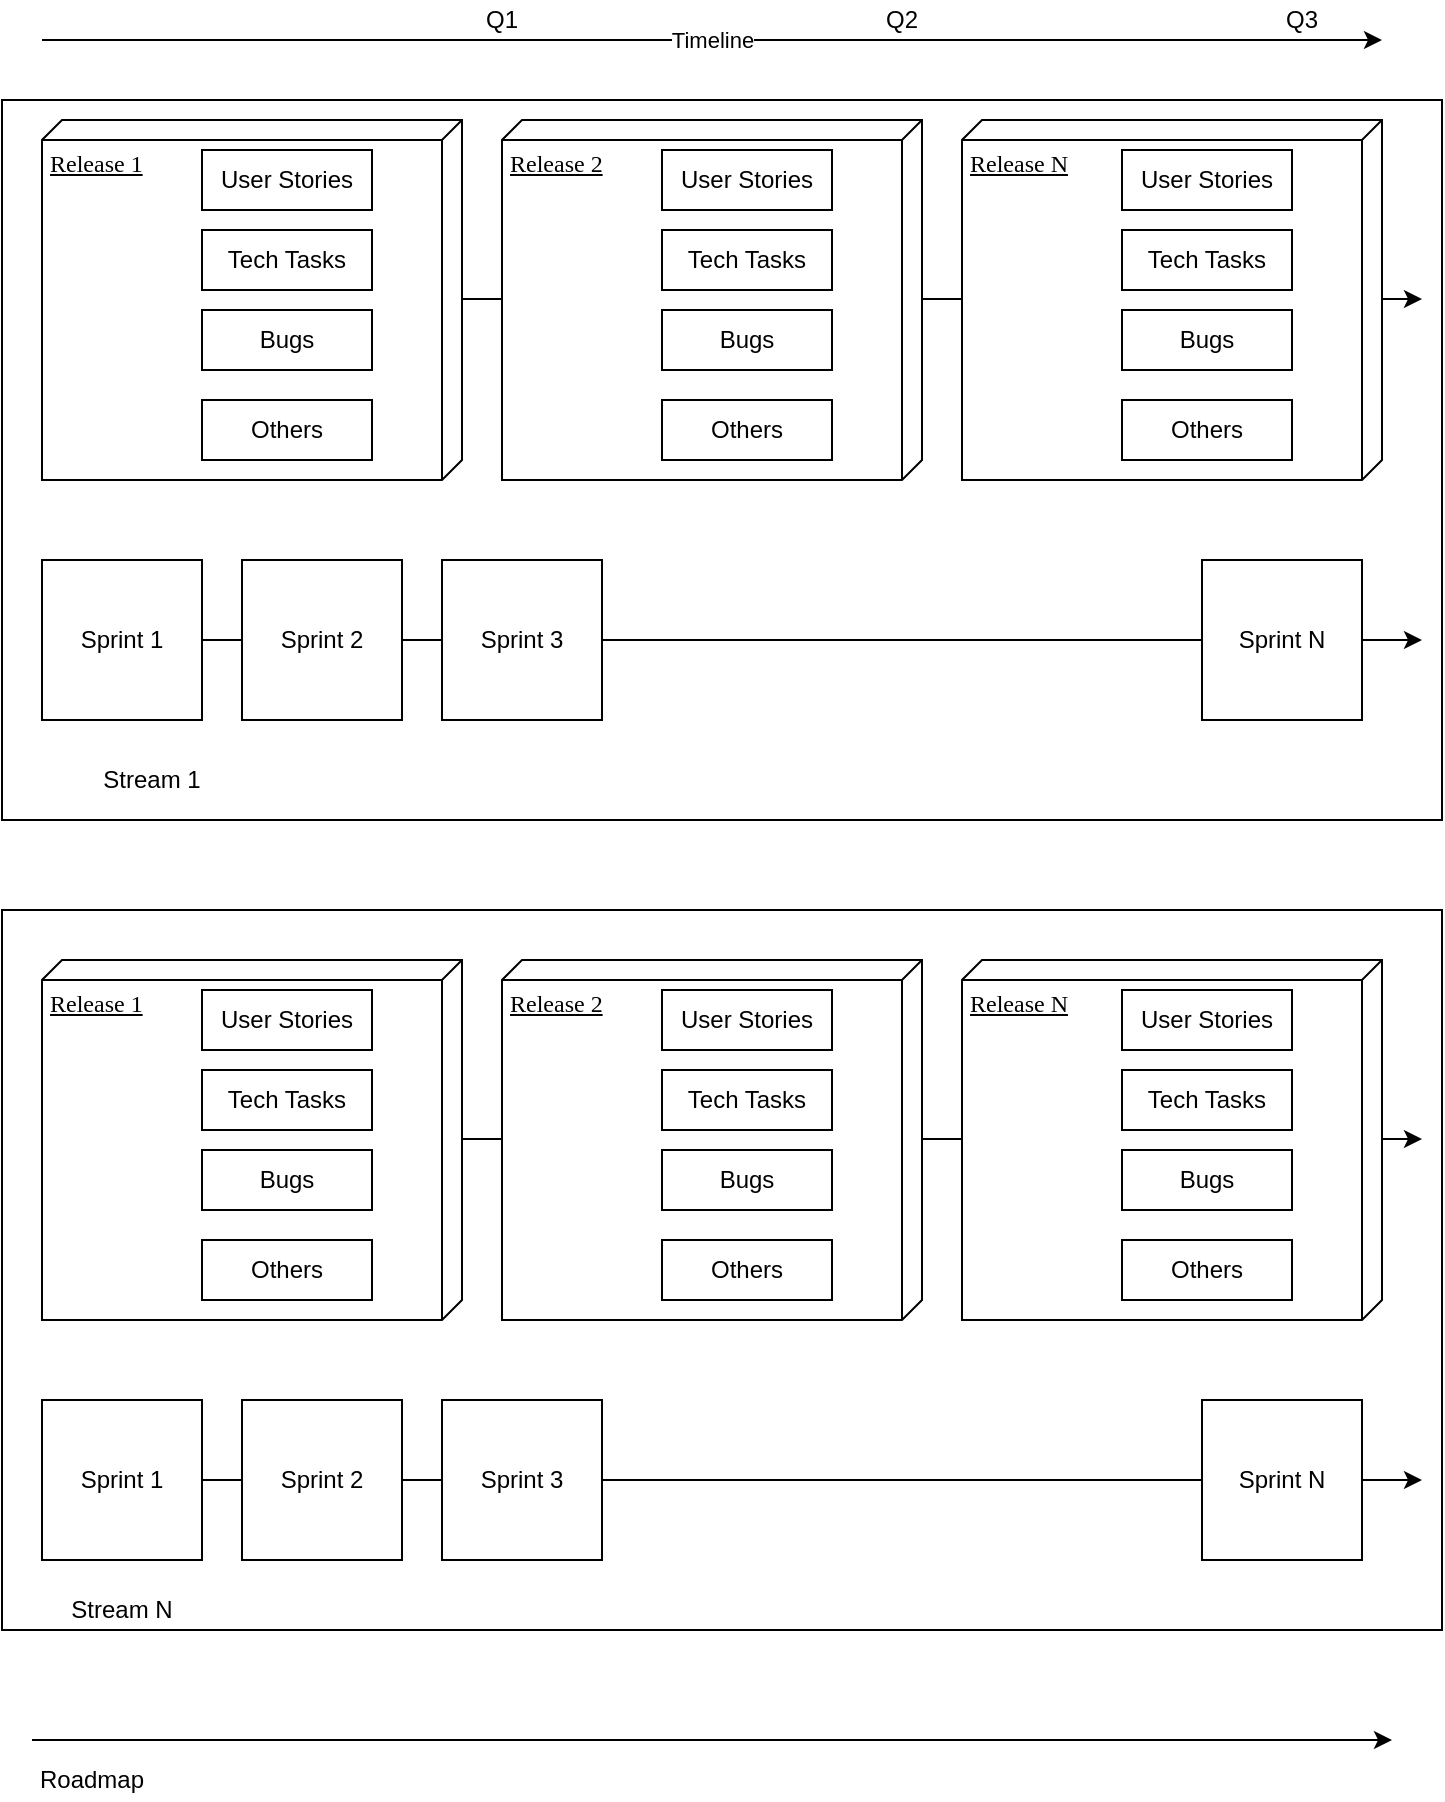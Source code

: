 <mxfile version="14.3.2" type="github" pages="2">
  <diagram name="Jira - Structure" id="5f0bae14-7c28-e335-631c-24af17079c00">
    <mxGraphModel dx="1102" dy="634" grid="1" gridSize="10" guides="1" tooltips="1" connect="1" arrows="1" fold="1" page="1" pageScale="1" pageWidth="1100" pageHeight="850" background="#ffffff" math="0" shadow="0">
      <root>
        <mxCell id="0" />
        <mxCell id="1" parent="0" />
        <mxCell id="KZfEq4PjZTaoLLtRf_3A-20" value="" style="rounded=0;whiteSpace=wrap;html=1;" vertex="1" parent="1">
          <mxGeometry x="100" y="60" width="720" height="360" as="geometry" />
        </mxCell>
        <mxCell id="KZfEq4PjZTaoLLtRf_3A-17" style="edgeStyle=orthogonalEdgeStyle;rounded=0;orthogonalLoop=1;jettySize=auto;html=1;exitX=0;exitY=0.5;exitDx=0;exitDy=0;" edge="1" parent="1">
          <mxGeometry relative="1" as="geometry">
            <mxPoint x="120" y="159.5" as="sourcePoint" />
            <mxPoint x="810" y="159.5" as="targetPoint" />
            <Array as="points">
              <mxPoint x="620" y="159.5" />
              <mxPoint x="620" y="159.5" />
            </Array>
          </mxGeometry>
        </mxCell>
        <mxCell id="KZfEq4PjZTaoLLtRf_3A-16" style="edgeStyle=orthogonalEdgeStyle;rounded=0;orthogonalLoop=1;jettySize=auto;html=1;exitX=0;exitY=0.5;exitDx=0;exitDy=0;" edge="1" parent="1" source="KZfEq4PjZTaoLLtRf_3A-11">
          <mxGeometry relative="1" as="geometry">
            <mxPoint x="810" y="330" as="targetPoint" />
            <Array as="points">
              <mxPoint x="620" y="330" />
              <mxPoint x="620" y="330" />
            </Array>
          </mxGeometry>
        </mxCell>
        <mxCell id="39150e848f15840c-1" value="Release 1" style="verticalAlign=top;align=left;spacingTop=8;spacingLeft=2;spacingRight=12;shape=cube;size=10;direction=south;fontStyle=4;html=1;rounded=0;shadow=0;comic=0;labelBackgroundColor=none;strokeWidth=1;fontFamily=Verdana;fontSize=12" parent="1" vertex="1">
          <mxGeometry x="120" y="70" width="210" height="180" as="geometry" />
        </mxCell>
        <mxCell id="zYBQ2tV1xO66oVyMY-6t-7" value="User Stories" style="rounded=0;whiteSpace=wrap;html=1;" vertex="1" parent="1">
          <mxGeometry x="200" y="85" width="85" height="30" as="geometry" />
        </mxCell>
        <mxCell id="zYBQ2tV1xO66oVyMY-6t-8" value="Tech Tasks" style="rounded=0;whiteSpace=wrap;html=1;" vertex="1" parent="1">
          <mxGeometry x="200" y="125" width="85" height="30" as="geometry" />
        </mxCell>
        <mxCell id="zYBQ2tV1xO66oVyMY-6t-9" value="Bugs" style="rounded=0;whiteSpace=wrap;html=1;" vertex="1" parent="1">
          <mxGeometry x="200" y="165" width="85" height="30" as="geometry" />
        </mxCell>
        <mxCell id="zYBQ2tV1xO66oVyMY-6t-14" value="Timeline" style="endArrow=classic;html=1;" edge="1" parent="1">
          <mxGeometry relative="1" as="geometry">
            <mxPoint x="120" y="30" as="sourcePoint" />
            <mxPoint x="790" y="30" as="targetPoint" />
          </mxGeometry>
        </mxCell>
        <mxCell id="zYBQ2tV1xO66oVyMY-6t-16" value="Release 2" style="verticalAlign=top;align=left;spacingTop=8;spacingLeft=2;spacingRight=12;shape=cube;size=10;direction=south;fontStyle=4;html=1;rounded=0;shadow=0;comic=0;labelBackgroundColor=none;strokeWidth=1;fontFamily=Verdana;fontSize=12" vertex="1" parent="1">
          <mxGeometry x="350" y="70" width="210" height="180" as="geometry" />
        </mxCell>
        <mxCell id="zYBQ2tV1xO66oVyMY-6t-17" value="User Stories" style="rounded=0;whiteSpace=wrap;html=1;" vertex="1" parent="1">
          <mxGeometry x="430" y="85" width="85" height="30" as="geometry" />
        </mxCell>
        <mxCell id="zYBQ2tV1xO66oVyMY-6t-18" value="Tech Tasks" style="rounded=0;whiteSpace=wrap;html=1;" vertex="1" parent="1">
          <mxGeometry x="430" y="125" width="85" height="30" as="geometry" />
        </mxCell>
        <mxCell id="zYBQ2tV1xO66oVyMY-6t-19" value="Bugs" style="rounded=0;whiteSpace=wrap;html=1;" vertex="1" parent="1">
          <mxGeometry x="430" y="165" width="85" height="30" as="geometry" />
        </mxCell>
        <mxCell id="zYBQ2tV1xO66oVyMY-6t-20" value="Release N" style="verticalAlign=top;align=left;spacingTop=8;spacingLeft=2;spacingRight=12;shape=cube;size=10;direction=south;fontStyle=4;html=1;rounded=0;shadow=0;comic=0;labelBackgroundColor=none;strokeWidth=1;fontFamily=Verdana;fontSize=12" vertex="1" parent="1">
          <mxGeometry x="580" y="70" width="210" height="180" as="geometry" />
        </mxCell>
        <mxCell id="zYBQ2tV1xO66oVyMY-6t-21" value="User Stories" style="rounded=0;whiteSpace=wrap;html=1;" vertex="1" parent="1">
          <mxGeometry x="660" y="85" width="85" height="30" as="geometry" />
        </mxCell>
        <mxCell id="zYBQ2tV1xO66oVyMY-6t-22" value="Tech Tasks" style="rounded=0;whiteSpace=wrap;html=1;" vertex="1" parent="1">
          <mxGeometry x="660" y="125" width="85" height="30" as="geometry" />
        </mxCell>
        <mxCell id="zYBQ2tV1xO66oVyMY-6t-23" value="Bugs" style="rounded=0;whiteSpace=wrap;html=1;" vertex="1" parent="1">
          <mxGeometry x="660" y="165" width="85" height="30" as="geometry" />
        </mxCell>
        <mxCell id="LvQOMLrBuf0VgDN2-tLI-3" value="Others" style="rounded=0;whiteSpace=wrap;html=1;" vertex="1" parent="1">
          <mxGeometry x="200" y="210" width="85" height="30" as="geometry" />
        </mxCell>
        <mxCell id="LvQOMLrBuf0VgDN2-tLI-5" value="Others" style="rounded=0;whiteSpace=wrap;html=1;" vertex="1" parent="1">
          <mxGeometry x="430" y="210" width="85" height="30" as="geometry" />
        </mxCell>
        <mxCell id="LvQOMLrBuf0VgDN2-tLI-6" value="Others" style="rounded=0;whiteSpace=wrap;html=1;" vertex="1" parent="1">
          <mxGeometry x="660" y="210" width="85" height="30" as="geometry" />
        </mxCell>
        <mxCell id="KZfEq4PjZTaoLLtRf_3A-4" value="" style="endArrow=classic;html=1;" edge="1" parent="1">
          <mxGeometry relative="1" as="geometry">
            <mxPoint x="115" y="880" as="sourcePoint" />
            <mxPoint x="795" y="880" as="targetPoint" />
          </mxGeometry>
        </mxCell>
        <mxCell id="KZfEq4PjZTaoLLtRf_3A-7" value="Q1" style="text;html=1;strokeColor=none;fillColor=none;align=center;verticalAlign=middle;whiteSpace=wrap;rounded=0;" vertex="1" parent="1">
          <mxGeometry x="330" y="10" width="40" height="20" as="geometry" />
        </mxCell>
        <mxCell id="KZfEq4PjZTaoLLtRf_3A-8" value="Q2" style="text;html=1;strokeColor=none;fillColor=none;align=center;verticalAlign=middle;whiteSpace=wrap;rounded=0;" vertex="1" parent="1">
          <mxGeometry x="530" y="10" width="40" height="20" as="geometry" />
        </mxCell>
        <mxCell id="KZfEq4PjZTaoLLtRf_3A-9" value="Roadmap" style="text;html=1;strokeColor=none;fillColor=none;align=center;verticalAlign=middle;whiteSpace=wrap;rounded=0;" vertex="1" parent="1">
          <mxGeometry x="130" y="890" width="30" height="20" as="geometry" />
        </mxCell>
        <mxCell id="KZfEq4PjZTaoLLtRf_3A-10" value="Q3" style="text;html=1;strokeColor=none;fillColor=none;align=center;verticalAlign=middle;whiteSpace=wrap;rounded=0;" vertex="1" parent="1">
          <mxGeometry x="730" y="10" width="40" height="20" as="geometry" />
        </mxCell>
        <mxCell id="KZfEq4PjZTaoLLtRf_3A-11" value="Sprint 1" style="whiteSpace=wrap;html=1;aspect=fixed;" vertex="1" parent="1">
          <mxGeometry x="120" y="290" width="80" height="80" as="geometry" />
        </mxCell>
        <mxCell id="KZfEq4PjZTaoLLtRf_3A-12" value="Sprint 2" style="whiteSpace=wrap;html=1;aspect=fixed;" vertex="1" parent="1">
          <mxGeometry x="220" y="290" width="80" height="80" as="geometry" />
        </mxCell>
        <mxCell id="KZfEq4PjZTaoLLtRf_3A-13" value="Sprint 3" style="whiteSpace=wrap;html=1;aspect=fixed;" vertex="1" parent="1">
          <mxGeometry x="320" y="290" width="80" height="80" as="geometry" />
        </mxCell>
        <mxCell id="KZfEq4PjZTaoLLtRf_3A-14" value="Sprint N" style="whiteSpace=wrap;html=1;aspect=fixed;" vertex="1" parent="1">
          <mxGeometry x="700" y="290" width="80" height="80" as="geometry" />
        </mxCell>
        <UserObject label="Stream 1" placeholders="1" name="Variable" id="KZfEq4PjZTaoLLtRf_3A-21">
          <mxCell style="text;html=1;strokeColor=none;fillColor=none;align=center;verticalAlign=middle;whiteSpace=wrap;overflow=hidden;" vertex="1" parent="1">
            <mxGeometry x="120" y="390" width="110" height="20" as="geometry" />
          </mxCell>
        </UserObject>
        <mxCell id="KZfEq4PjZTaoLLtRf_3A-46" value="" style="rounded=0;whiteSpace=wrap;html=1;" vertex="1" parent="1">
          <mxGeometry x="100" y="465" width="720" height="360" as="geometry" />
        </mxCell>
        <mxCell id="KZfEq4PjZTaoLLtRf_3A-47" style="edgeStyle=orthogonalEdgeStyle;rounded=0;orthogonalLoop=1;jettySize=auto;html=1;exitX=0;exitY=0.5;exitDx=0;exitDy=0;" edge="1" parent="1">
          <mxGeometry relative="1" as="geometry">
            <mxPoint x="120" y="579.5" as="sourcePoint" />
            <mxPoint x="810" y="579.5" as="targetPoint" />
            <Array as="points">
              <mxPoint x="620" y="579.5" />
              <mxPoint x="620" y="579.5" />
            </Array>
          </mxGeometry>
        </mxCell>
        <mxCell id="KZfEq4PjZTaoLLtRf_3A-48" style="edgeStyle=orthogonalEdgeStyle;rounded=0;orthogonalLoop=1;jettySize=auto;html=1;exitX=0;exitY=0.5;exitDx=0;exitDy=0;" edge="1" parent="1" source="KZfEq4PjZTaoLLtRf_3A-64">
          <mxGeometry relative="1" as="geometry">
            <mxPoint x="810" y="750" as="targetPoint" />
            <Array as="points">
              <mxPoint x="620" y="750" />
              <mxPoint x="620" y="750" />
            </Array>
          </mxGeometry>
        </mxCell>
        <mxCell id="KZfEq4PjZTaoLLtRf_3A-49" value="Release 1" style="verticalAlign=top;align=left;spacingTop=8;spacingLeft=2;spacingRight=12;shape=cube;size=10;direction=south;fontStyle=4;html=1;rounded=0;shadow=0;comic=0;labelBackgroundColor=none;strokeWidth=1;fontFamily=Verdana;fontSize=12" vertex="1" parent="1">
          <mxGeometry x="120" y="490" width="210" height="180" as="geometry" />
        </mxCell>
        <mxCell id="KZfEq4PjZTaoLLtRf_3A-50" value="User Stories" style="rounded=0;whiteSpace=wrap;html=1;" vertex="1" parent="1">
          <mxGeometry x="200" y="505" width="85" height="30" as="geometry" />
        </mxCell>
        <mxCell id="KZfEq4PjZTaoLLtRf_3A-51" value="Tech Tasks" style="rounded=0;whiteSpace=wrap;html=1;" vertex="1" parent="1">
          <mxGeometry x="200" y="545" width="85" height="30" as="geometry" />
        </mxCell>
        <mxCell id="KZfEq4PjZTaoLLtRf_3A-52" value="Bugs" style="rounded=0;whiteSpace=wrap;html=1;" vertex="1" parent="1">
          <mxGeometry x="200" y="585" width="85" height="30" as="geometry" />
        </mxCell>
        <mxCell id="KZfEq4PjZTaoLLtRf_3A-53" value="Release 2" style="verticalAlign=top;align=left;spacingTop=8;spacingLeft=2;spacingRight=12;shape=cube;size=10;direction=south;fontStyle=4;html=1;rounded=0;shadow=0;comic=0;labelBackgroundColor=none;strokeWidth=1;fontFamily=Verdana;fontSize=12" vertex="1" parent="1">
          <mxGeometry x="350" y="490" width="210" height="180" as="geometry" />
        </mxCell>
        <mxCell id="KZfEq4PjZTaoLLtRf_3A-54" value="User Stories" style="rounded=0;whiteSpace=wrap;html=1;" vertex="1" parent="1">
          <mxGeometry x="430" y="505" width="85" height="30" as="geometry" />
        </mxCell>
        <mxCell id="KZfEq4PjZTaoLLtRf_3A-55" value="Tech Tasks" style="rounded=0;whiteSpace=wrap;html=1;" vertex="1" parent="1">
          <mxGeometry x="430" y="545" width="85" height="30" as="geometry" />
        </mxCell>
        <mxCell id="KZfEq4PjZTaoLLtRf_3A-56" value="Bugs" style="rounded=0;whiteSpace=wrap;html=1;" vertex="1" parent="1">
          <mxGeometry x="430" y="585" width="85" height="30" as="geometry" />
        </mxCell>
        <mxCell id="KZfEq4PjZTaoLLtRf_3A-57" value="Release N" style="verticalAlign=top;align=left;spacingTop=8;spacingLeft=2;spacingRight=12;shape=cube;size=10;direction=south;fontStyle=4;html=1;rounded=0;shadow=0;comic=0;labelBackgroundColor=none;strokeWidth=1;fontFamily=Verdana;fontSize=12" vertex="1" parent="1">
          <mxGeometry x="580" y="490" width="210" height="180" as="geometry" />
        </mxCell>
        <mxCell id="KZfEq4PjZTaoLLtRf_3A-58" value="User Stories" style="rounded=0;whiteSpace=wrap;html=1;" vertex="1" parent="1">
          <mxGeometry x="660" y="505" width="85" height="30" as="geometry" />
        </mxCell>
        <mxCell id="KZfEq4PjZTaoLLtRf_3A-59" value="Tech Tasks" style="rounded=0;whiteSpace=wrap;html=1;" vertex="1" parent="1">
          <mxGeometry x="660" y="545" width="85" height="30" as="geometry" />
        </mxCell>
        <mxCell id="KZfEq4PjZTaoLLtRf_3A-60" value="Bugs" style="rounded=0;whiteSpace=wrap;html=1;" vertex="1" parent="1">
          <mxGeometry x="660" y="585" width="85" height="30" as="geometry" />
        </mxCell>
        <mxCell id="KZfEq4PjZTaoLLtRf_3A-61" value="Others" style="rounded=0;whiteSpace=wrap;html=1;" vertex="1" parent="1">
          <mxGeometry x="200" y="630" width="85" height="30" as="geometry" />
        </mxCell>
        <mxCell id="KZfEq4PjZTaoLLtRf_3A-62" value="Others" style="rounded=0;whiteSpace=wrap;html=1;" vertex="1" parent="1">
          <mxGeometry x="430" y="630" width="85" height="30" as="geometry" />
        </mxCell>
        <mxCell id="KZfEq4PjZTaoLLtRf_3A-63" value="Others" style="rounded=0;whiteSpace=wrap;html=1;" vertex="1" parent="1">
          <mxGeometry x="660" y="630" width="85" height="30" as="geometry" />
        </mxCell>
        <mxCell id="KZfEq4PjZTaoLLtRf_3A-64" value="Sprint 1" style="whiteSpace=wrap;html=1;aspect=fixed;" vertex="1" parent="1">
          <mxGeometry x="120" y="710" width="80" height="80" as="geometry" />
        </mxCell>
        <mxCell id="KZfEq4PjZTaoLLtRf_3A-65" value="Sprint 2" style="whiteSpace=wrap;html=1;aspect=fixed;" vertex="1" parent="1">
          <mxGeometry x="220" y="710" width="80" height="80" as="geometry" />
        </mxCell>
        <mxCell id="KZfEq4PjZTaoLLtRf_3A-66" value="Sprint 3" style="whiteSpace=wrap;html=1;aspect=fixed;" vertex="1" parent="1">
          <mxGeometry x="320" y="710" width="80" height="80" as="geometry" />
        </mxCell>
        <mxCell id="KZfEq4PjZTaoLLtRf_3A-67" value="Sprint N" style="whiteSpace=wrap;html=1;aspect=fixed;" vertex="1" parent="1">
          <mxGeometry x="700" y="710" width="80" height="80" as="geometry" />
        </mxCell>
        <UserObject label="Stream N" placeholders="1" name="Variable" id="KZfEq4PjZTaoLLtRf_3A-68">
          <mxCell style="text;html=1;strokeColor=none;fillColor=none;align=center;verticalAlign=middle;whiteSpace=wrap;overflow=hidden;" vertex="1" parent="1">
            <mxGeometry x="105" y="805" width="110" height="20" as="geometry" />
          </mxCell>
        </UserObject>
      </root>
    </mxGraphModel>
  </diagram>
  <diagram id="QD87t_91pNnKGs3e3rFS" name="Workflow - User Story">
    <mxGraphModel dx="1102" dy="1734" grid="1" gridSize="10" guides="1" tooltips="1" connect="1" arrows="1" fold="1" page="1" pageScale="1" pageWidth="850" pageHeight="1100" math="0" shadow="0">
      <root>
        <mxCell id="zmtpLnxHm4_QA1hhfhCr-0" />
        <mxCell id="zmtpLnxHm4_QA1hhfhCr-1" parent="zmtpLnxHm4_QA1hhfhCr-0" />
        <mxCell id="beQyS2hSrf4CINl6--2y-61" style="edgeStyle=orthogonalEdgeStyle;rounded=0;orthogonalLoop=1;jettySize=auto;html=1;entryX=0.5;entryY=1;entryDx=0;entryDy=0;" edge="1" parent="zmtpLnxHm4_QA1hhfhCr-1" source="beQyS2hSrf4CINl6--2y-1" target="beQyS2hSrf4CINl6--2y-7">
          <mxGeometry relative="1" as="geometry" />
        </mxCell>
        <mxCell id="beQyS2hSrf4CINl6--2y-1" value="" style="rounded=0;whiteSpace=wrap;html=1;" vertex="1" parent="zmtpLnxHm4_QA1hhfhCr-1">
          <mxGeometry x="320" y="150" width="120" height="30" as="geometry" />
        </mxCell>
        <mxCell id="beQyS2hSrf4CINl6--2y-2" value="&lt;font style=&quot;font-size: 14px&quot;&gt;Defined&lt;/font&gt;" style="text;html=1;strokeColor=none;fillColor=none;align=center;verticalAlign=middle;whiteSpace=wrap;rounded=0;" vertex="1" parent="zmtpLnxHm4_QA1hhfhCr-1">
          <mxGeometry x="360" y="155" width="40" height="20" as="geometry" />
        </mxCell>
        <mxCell id="beQyS2hSrf4CINl6--2y-47" style="edgeStyle=orthogonalEdgeStyle;rounded=0;orthogonalLoop=1;jettySize=auto;html=1;exitX=1;exitY=0.5;exitDx=0;exitDy=0;entryX=0.5;entryY=0;entryDx=0;entryDy=0;" edge="1" parent="zmtpLnxHm4_QA1hhfhCr-1" source="beQyS2hSrf4CINl6--2y-3" target="beQyS2hSrf4CINl6--2y-2">
          <mxGeometry relative="1" as="geometry" />
        </mxCell>
        <mxCell id="beQyS2hSrf4CINl6--2y-3" value="" style="rounded=0;whiteSpace=wrap;html=1;" vertex="1" parent="zmtpLnxHm4_QA1hhfhCr-1">
          <mxGeometry x="170" y="100" width="120" height="30" as="geometry" />
        </mxCell>
        <mxCell id="beQyS2hSrf4CINl6--2y-4" value="&lt;font style=&quot;font-size: 14px&quot;&gt;Analysis&lt;/font&gt;" style="text;html=1;strokeColor=none;fillColor=none;align=center;verticalAlign=middle;whiteSpace=wrap;rounded=0;" vertex="1" parent="zmtpLnxHm4_QA1hhfhCr-1">
          <mxGeometry x="210" y="105" width="40" height="20" as="geometry" />
        </mxCell>
        <mxCell id="beQyS2hSrf4CINl6--2y-7" value="" style="rounded=0;whiteSpace=wrap;html=1;" vertex="1" parent="zmtpLnxHm4_QA1hhfhCr-1">
          <mxGeometry x="40" y="50" width="120" height="30" as="geometry" />
        </mxCell>
        <mxCell id="beQyS2hSrf4CINl6--2y-8" value="&lt;font style=&quot;font-size: 14px&quot;&gt;Open&lt;/font&gt;" style="text;html=1;strokeColor=none;fillColor=none;align=center;verticalAlign=middle;whiteSpace=wrap;rounded=0;" vertex="1" parent="zmtpLnxHm4_QA1hhfhCr-1">
          <mxGeometry x="80" y="55" width="40" height="20" as="geometry" />
        </mxCell>
        <mxCell id="beQyS2hSrf4CINl6--2y-57" style="edgeStyle=orthogonalEdgeStyle;rounded=0;orthogonalLoop=1;jettySize=auto;html=1;entryX=0;entryY=0.5;entryDx=0;entryDy=0;" edge="1" parent="zmtpLnxHm4_QA1hhfhCr-1" source="beQyS2hSrf4CINl6--2y-9" target="beQyS2hSrf4CINl6--2y-14">
          <mxGeometry relative="1" as="geometry" />
        </mxCell>
        <mxCell id="beQyS2hSrf4CINl6--2y-9" value="" style="rounded=0;whiteSpace=wrap;html=1;" vertex="1" parent="zmtpLnxHm4_QA1hhfhCr-1">
          <mxGeometry x="1310" y="235" width="120" height="30" as="geometry" />
        </mxCell>
        <mxCell id="beQyS2hSrf4CINl6--2y-10" value="&lt;font style=&quot;font-size: 14px&quot;&gt;Done&lt;/font&gt;" style="text;html=1;strokeColor=none;fillColor=none;align=center;verticalAlign=middle;whiteSpace=wrap;rounded=0;" vertex="1" parent="zmtpLnxHm4_QA1hhfhCr-1">
          <mxGeometry x="1350" y="240" width="40" height="20" as="geometry" />
        </mxCell>
        <mxCell id="beQyS2hSrf4CINl6--2y-59" style="edgeStyle=orthogonalEdgeStyle;rounded=0;orthogonalLoop=1;jettySize=auto;html=1;entryX=1;entryY=0.75;entryDx=0;entryDy=0;" edge="1" parent="zmtpLnxHm4_QA1hhfhCr-1" source="beQyS2hSrf4CINl6--2y-14" target="beQyS2hSrf4CINl6--2y-24">
          <mxGeometry relative="1" as="geometry">
            <Array as="points">
              <mxPoint x="1540" y="413" />
            </Array>
          </mxGeometry>
        </mxCell>
        <mxCell id="beQyS2hSrf4CINl6--2y-14" value="" style="rounded=0;whiteSpace=wrap;html=1;" vertex="1" parent="zmtpLnxHm4_QA1hhfhCr-1">
          <mxGeometry x="1490" y="235" width="120" height="30" as="geometry" />
        </mxCell>
        <mxCell id="beQyS2hSrf4CINl6--2y-15" value="&lt;font style=&quot;font-size: 14px&quot;&gt;Accepted&lt;/font&gt;" style="text;html=1;strokeColor=none;fillColor=none;align=center;verticalAlign=middle;whiteSpace=wrap;rounded=0;" vertex="1" parent="zmtpLnxHm4_QA1hhfhCr-1">
          <mxGeometry x="1530" y="240" width="40" height="20" as="geometry" />
        </mxCell>
        <mxCell id="beQyS2hSrf4CINl6--2y-16" value="" style="rounded=0;whiteSpace=wrap;html=1;" vertex="1" parent="zmtpLnxHm4_QA1hhfhCr-1">
          <mxGeometry x="590" y="260" width="120" height="30" as="geometry" />
        </mxCell>
        <mxCell id="beQyS2hSrf4CINl6--2y-17" value="&lt;font style=&quot;font-size: 14px&quot;&gt;DEV Ready&lt;/font&gt;" style="text;html=1;strokeColor=none;fillColor=none;align=center;verticalAlign=middle;whiteSpace=wrap;rounded=0;" vertex="1" parent="zmtpLnxHm4_QA1hhfhCr-1">
          <mxGeometry x="630" y="265" width="40" height="20" as="geometry" />
        </mxCell>
        <mxCell id="beQyS2hSrf4CINl6--2y-24" value="" style="rounded=0;whiteSpace=wrap;html=1;" vertex="1" parent="zmtpLnxHm4_QA1hhfhCr-1">
          <mxGeometry x="1180" y="390" width="120" height="30" as="geometry" />
        </mxCell>
        <mxCell id="beQyS2hSrf4CINl6--2y-25" value="&lt;font style=&quot;font-size: 14px&quot;&gt;Rejected&lt;/font&gt;" style="text;html=1;strokeColor=none;fillColor=none;align=center;verticalAlign=middle;whiteSpace=wrap;rounded=0;" vertex="1" parent="zmtpLnxHm4_QA1hhfhCr-1">
          <mxGeometry x="1220" y="395" width="40" height="20" as="geometry" />
        </mxCell>
        <mxCell id="beQyS2hSrf4CINl6--2y-26" value="" style="rounded=0;whiteSpace=wrap;html=1;" vertex="1" parent="zmtpLnxHm4_QA1hhfhCr-1">
          <mxGeometry x="470" y="210" width="120" height="30" as="geometry" />
        </mxCell>
        <mxCell id="beQyS2hSrf4CINl6--2y-27" value="&lt;font style=&quot;font-size: 14px&quot;&gt;PO Acceptance&lt;/font&gt;" style="text;html=1;strokeColor=none;fillColor=none;align=center;verticalAlign=middle;whiteSpace=wrap;rounded=0;" vertex="1" parent="zmtpLnxHm4_QA1hhfhCr-1">
          <mxGeometry x="500" y="215" width="50" height="20" as="geometry" />
        </mxCell>
        <mxCell id="beQyS2hSrf4CINl6--2y-28" value="" style="rounded=0;whiteSpace=wrap;html=1;" vertex="1" parent="zmtpLnxHm4_QA1hhfhCr-1">
          <mxGeometry x="1130" y="235" width="120" height="30" as="geometry" />
        </mxCell>
        <mxCell id="beQyS2hSrf4CINl6--2y-29" value="&lt;font style=&quot;font-size: 14px&quot;&gt;In Testing&lt;/font&gt;" style="text;html=1;strokeColor=none;fillColor=none;align=center;verticalAlign=middle;whiteSpace=wrap;rounded=0;" vertex="1" parent="zmtpLnxHm4_QA1hhfhCr-1">
          <mxGeometry x="1150" y="240" width="80" height="20" as="geometry" />
        </mxCell>
        <mxCell id="beQyS2hSrf4CINl6--2y-30" value="" style="rounded=0;whiteSpace=wrap;html=1;" vertex="1" parent="zmtpLnxHm4_QA1hhfhCr-1">
          <mxGeometry x="950" y="230" width="120" height="30" as="geometry" />
        </mxCell>
        <mxCell id="beQyS2hSrf4CINl6--2y-31" value="&lt;font style=&quot;font-size: 14px&quot;&gt;Ready for test&lt;/font&gt;" style="text;html=1;strokeColor=none;fillColor=none;align=center;verticalAlign=middle;whiteSpace=wrap;rounded=0;" vertex="1" parent="zmtpLnxHm4_QA1hhfhCr-1">
          <mxGeometry x="960" y="235" width="100" height="20" as="geometry" />
        </mxCell>
        <mxCell id="beQyS2hSrf4CINl6--2y-55" style="edgeStyle=orthogonalEdgeStyle;rounded=0;orthogonalLoop=1;jettySize=auto;html=1;entryX=0.667;entryY=0;entryDx=0;entryDy=0;entryPerimeter=0;" edge="1" parent="zmtpLnxHm4_QA1hhfhCr-1" source="beQyS2hSrf4CINl6--2y-36" target="beQyS2hSrf4CINl6--2y-30">
          <mxGeometry relative="1" as="geometry">
            <Array as="points">
              <mxPoint x="1030" y="160" />
            </Array>
          </mxGeometry>
        </mxCell>
        <mxCell id="beQyS2hSrf4CINl6--2y-36" value="" style="rounded=0;whiteSpace=wrap;html=1;" vertex="1" parent="zmtpLnxHm4_QA1hhfhCr-1">
          <mxGeometry x="890" y="145" width="120" height="30" as="geometry" />
        </mxCell>
        <mxCell id="beQyS2hSrf4CINl6--2y-37" value="&lt;font style=&quot;font-size: 14px&quot;&gt;Code Review&lt;/font&gt;" style="text;html=1;strokeColor=none;fillColor=none;align=center;verticalAlign=middle;whiteSpace=wrap;rounded=0;" vertex="1" parent="zmtpLnxHm4_QA1hhfhCr-1">
          <mxGeometry x="900" y="150" width="90" height="20" as="geometry" />
        </mxCell>
        <mxCell id="beQyS2hSrf4CINl6--2y-38" value="" style="rounded=0;whiteSpace=wrap;html=1;" vertex="1" parent="zmtpLnxHm4_QA1hhfhCr-1">
          <mxGeometry x="770" y="260" width="120" height="30" as="geometry" />
        </mxCell>
        <mxCell id="beQyS2hSrf4CINl6--2y-39" value="&lt;font style=&quot;font-size: 14px&quot;&gt;In Progress&lt;/font&gt;" style="text;html=1;strokeColor=none;fillColor=none;align=center;verticalAlign=middle;whiteSpace=wrap;rounded=0;" vertex="1" parent="zmtpLnxHm4_QA1hhfhCr-1">
          <mxGeometry x="780" y="265" width="90" height="20" as="geometry" />
        </mxCell>
        <mxCell id="beQyS2hSrf4CINl6--2y-42" style="edgeStyle=orthogonalEdgeStyle;rounded=0;orthogonalLoop=1;jettySize=auto;html=1;exitX=0.5;exitY=1;exitDx=0;exitDy=0;entryX=0.5;entryY=0;entryDx=0;entryDy=0;" edge="1" parent="zmtpLnxHm4_QA1hhfhCr-1" source="beQyS2hSrf4CINl6--2y-40" target="beQyS2hSrf4CINl6--2y-7">
          <mxGeometry relative="1" as="geometry" />
        </mxCell>
        <mxCell id="beQyS2hSrf4CINl6--2y-40" value="" style="ellipse;whiteSpace=wrap;html=1;" vertex="1" parent="zmtpLnxHm4_QA1hhfhCr-1">
          <mxGeometry x="80" y="-40" width="40" height="40" as="geometry" />
        </mxCell>
        <mxCell id="beQyS2hSrf4CINl6--2y-48" style="edgeStyle=orthogonalEdgeStyle;rounded=0;orthogonalLoop=1;jettySize=auto;html=1;exitX=1;exitY=0.5;exitDx=0;exitDy=0;entryX=0.5;entryY=0;entryDx=0;entryDy=0;" edge="1" parent="zmtpLnxHm4_QA1hhfhCr-1">
          <mxGeometry relative="1" as="geometry">
            <mxPoint x="160" y="60" as="sourcePoint" />
            <mxPoint x="250" y="100" as="targetPoint" />
          </mxGeometry>
        </mxCell>
        <mxCell id="beQyS2hSrf4CINl6--2y-49" style="edgeStyle=orthogonalEdgeStyle;rounded=0;orthogonalLoop=1;jettySize=auto;html=1;exitX=1;exitY=0.5;exitDx=0;exitDy=0;entryX=0.5;entryY=0;entryDx=0;entryDy=0;" edge="1" parent="zmtpLnxHm4_QA1hhfhCr-1">
          <mxGeometry relative="1" as="geometry">
            <mxPoint x="440" y="170" as="sourcePoint" />
            <mxPoint x="530" y="210" as="targetPoint" />
          </mxGeometry>
        </mxCell>
        <mxCell id="beQyS2hSrf4CINl6--2y-50" style="edgeStyle=orthogonalEdgeStyle;rounded=0;orthogonalLoop=1;jettySize=auto;html=1;exitX=1;exitY=0.5;exitDx=0;exitDy=0;" edge="1" parent="zmtpLnxHm4_QA1hhfhCr-1">
          <mxGeometry relative="1" as="geometry">
            <mxPoint x="590" y="220" as="sourcePoint" />
            <mxPoint x="660" y="260" as="targetPoint" />
            <Array as="points">
              <mxPoint x="660" y="220" />
              <mxPoint x="660" y="260" />
            </Array>
          </mxGeometry>
        </mxCell>
        <mxCell id="beQyS2hSrf4CINl6--2y-51" value="" style="endArrow=classic;html=1;entryX=0;entryY=0.5;entryDx=0;entryDy=0;exitX=1;exitY=0.5;exitDx=0;exitDy=0;exitPerimeter=0;" edge="1" parent="zmtpLnxHm4_QA1hhfhCr-1" source="beQyS2hSrf4CINl6--2y-16" target="beQyS2hSrf4CINl6--2y-38">
          <mxGeometry width="50" height="50" relative="1" as="geometry">
            <mxPoint x="710" y="280" as="sourcePoint" />
            <mxPoint x="760" y="230" as="targetPoint" />
          </mxGeometry>
        </mxCell>
        <mxCell id="beQyS2hSrf4CINl6--2y-52" value="" style="endArrow=classic;html=1;exitX=0.5;exitY=0;exitDx=0;exitDy=0;" edge="1" parent="zmtpLnxHm4_QA1hhfhCr-1" source="beQyS2hSrf4CINl6--2y-38">
          <mxGeometry width="50" height="50" relative="1" as="geometry">
            <mxPoint x="840" y="210" as="sourcePoint" />
            <mxPoint x="890" y="160" as="targetPoint" />
            <Array as="points">
              <mxPoint x="830" y="160" />
            </Array>
          </mxGeometry>
        </mxCell>
        <mxCell id="beQyS2hSrf4CINl6--2y-53" value="" style="endArrow=classic;html=1;entryX=0;entryY=0.5;entryDx=0;entryDy=0;" edge="1" parent="zmtpLnxHm4_QA1hhfhCr-1" target="beQyS2hSrf4CINl6--2y-28">
          <mxGeometry width="50" height="50" relative="1" as="geometry">
            <mxPoint x="1070" y="250" as="sourcePoint" />
            <mxPoint x="1120" y="200" as="targetPoint" />
          </mxGeometry>
        </mxCell>
        <mxCell id="beQyS2hSrf4CINl6--2y-56" value="" style="endArrow=classic;html=1;entryX=0;entryY=0.5;entryDx=0;entryDy=0;" edge="1" parent="zmtpLnxHm4_QA1hhfhCr-1">
          <mxGeometry width="50" height="50" relative="1" as="geometry">
            <mxPoint x="1250" y="249.5" as="sourcePoint" />
            <mxPoint x="1310" y="249.5" as="targetPoint" />
          </mxGeometry>
        </mxCell>
        <mxCell id="beQyS2hSrf4CINl6--2y-60" value="" style="endArrow=classic;html=1;exitX=0.5;exitY=1;exitDx=0;exitDy=0;entryX=0;entryY=0.5;entryDx=0;entryDy=0;" edge="1" parent="zmtpLnxHm4_QA1hhfhCr-1" source="beQyS2hSrf4CINl6--2y-26" target="beQyS2hSrf4CINl6--2y-24">
          <mxGeometry width="50" height="50" relative="1" as="geometry">
            <mxPoint x="700" y="350" as="sourcePoint" />
            <mxPoint x="750" y="300" as="targetPoint" />
            <Array as="points">
              <mxPoint x="530" y="405" />
            </Array>
          </mxGeometry>
        </mxCell>
      </root>
    </mxGraphModel>
  </diagram>
</mxfile>
